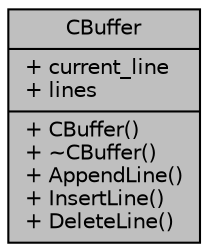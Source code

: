digraph "CBuffer"
{
 // LATEX_PDF_SIZE
  edge [fontname="Helvetica",fontsize="10",labelfontname="Helvetica",labelfontsize="10"];
  node [fontname="Helvetica",fontsize="10",shape=record];
  Node1 [label="{CBuffer\n|+ current_line\l+ lines\l|+ CBuffer()\l+ ~CBuffer()\l+ AppendLine()\l+ InsertLine()\l+ DeleteLine()\l}",height=0.2,width=0.4,color="black", fillcolor="grey75", style="filled", fontcolor="black",tooltip="Represents the buffer that is used by the CWindow class."];
}
